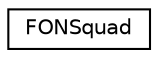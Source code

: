 digraph "Graphical Class Hierarchy"
{
  edge [fontname="Helvetica",fontsize="10",labelfontname="Helvetica",labelfontsize="10"];
  node [fontname="Helvetica",fontsize="10",shape=record];
  rankdir="LR";
  Node0 [label="FONSquad",height=0.2,width=0.4,color="black", fillcolor="white", style="filled",URL="$d2/d0c/struct_f_o_n_squad.html"];
}
